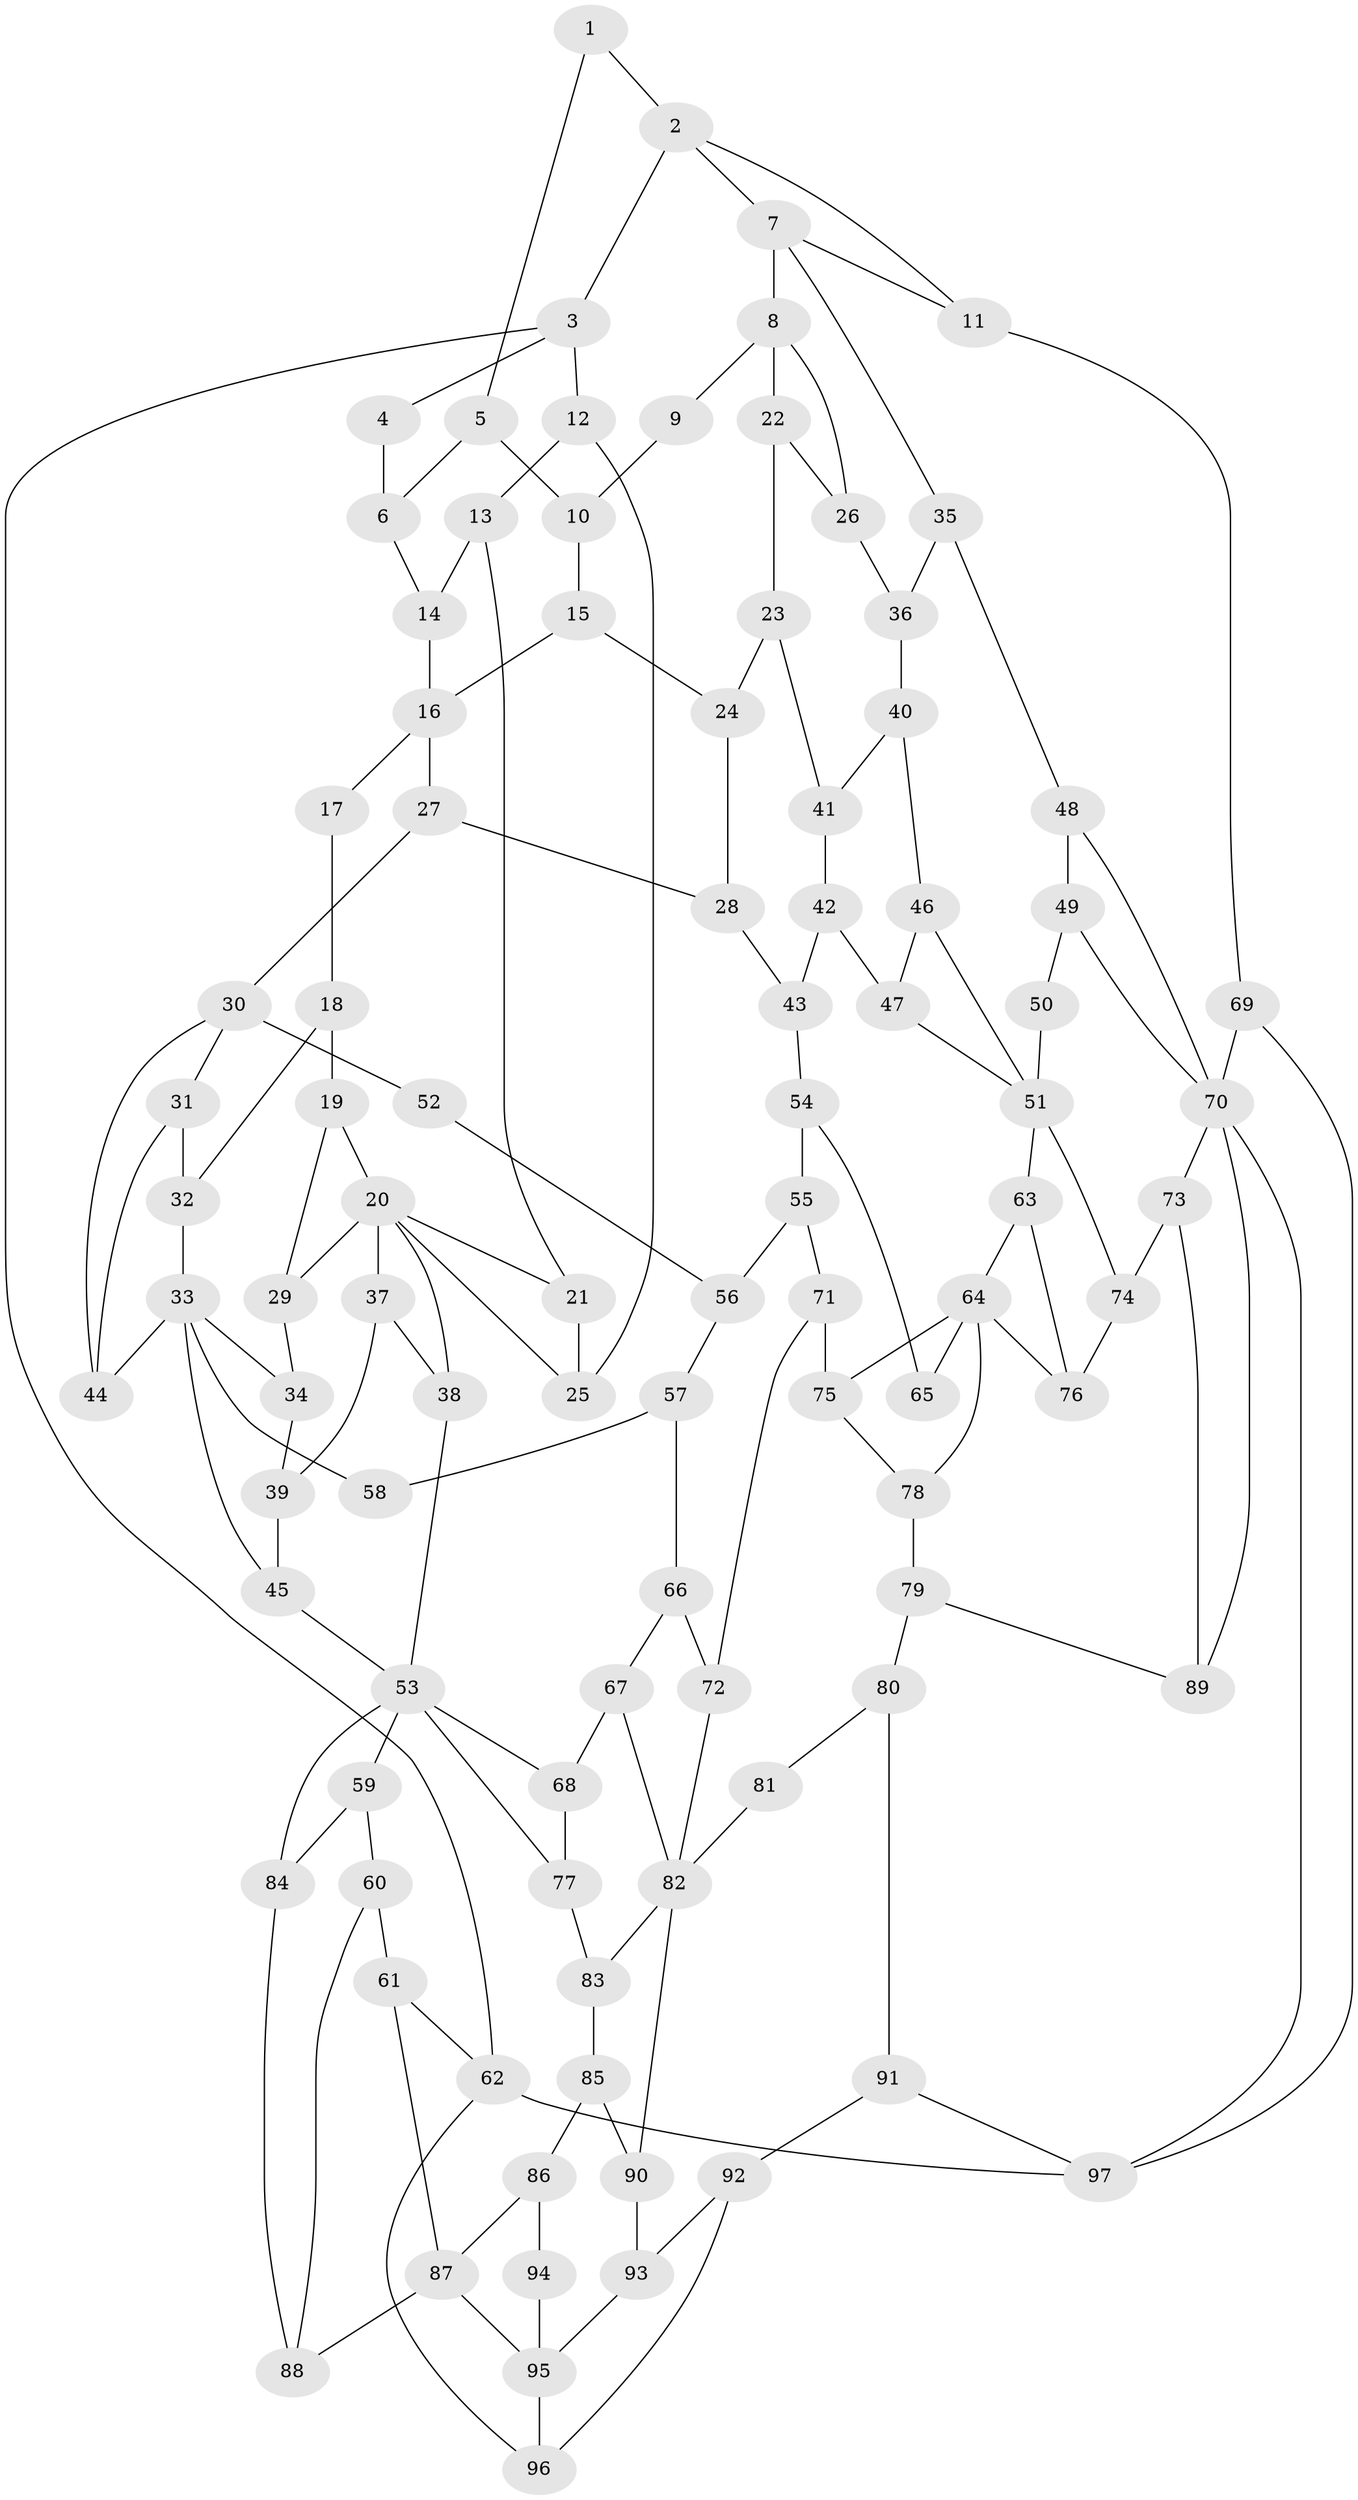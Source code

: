 // original degree distribution, {3: 0.014705882352941176, 4: 0.25, 6: 0.22058823529411764, 5: 0.5147058823529411}
// Generated by graph-tools (version 1.1) at 2025/54/03/04/25 22:54:37]
// undirected, 97 vertices, 154 edges
graph export_dot {
  node [color=gray90,style=filled];
  1;
  2;
  3;
  4;
  5;
  6;
  7;
  8;
  9;
  10;
  11;
  12;
  13;
  14;
  15;
  16;
  17;
  18;
  19;
  20;
  21;
  22;
  23;
  24;
  25;
  26;
  27;
  28;
  29;
  30;
  31;
  32;
  33;
  34;
  35;
  36;
  37;
  38;
  39;
  40;
  41;
  42;
  43;
  44;
  45;
  46;
  47;
  48;
  49;
  50;
  51;
  52;
  53;
  54;
  55;
  56;
  57;
  58;
  59;
  60;
  61;
  62;
  63;
  64;
  65;
  66;
  67;
  68;
  69;
  70;
  71;
  72;
  73;
  74;
  75;
  76;
  77;
  78;
  79;
  80;
  81;
  82;
  83;
  84;
  85;
  86;
  87;
  88;
  89;
  90;
  91;
  92;
  93;
  94;
  95;
  96;
  97;
  1 -- 2 [weight=1.0];
  1 -- 5 [weight=1.0];
  2 -- 3 [weight=1.0];
  2 -- 7 [weight=1.0];
  2 -- 11 [weight=1.0];
  3 -- 4 [weight=1.0];
  3 -- 12 [weight=1.0];
  3 -- 62 [weight=1.0];
  4 -- 6 [weight=1.0];
  5 -- 6 [weight=1.0];
  5 -- 10 [weight=1.0];
  6 -- 14 [weight=1.0];
  7 -- 8 [weight=2.0];
  7 -- 11 [weight=1.0];
  7 -- 35 [weight=1.0];
  8 -- 9 [weight=2.0];
  8 -- 22 [weight=1.0];
  8 -- 26 [weight=1.0];
  9 -- 10 [weight=1.0];
  10 -- 15 [weight=1.0];
  11 -- 69 [weight=1.0];
  12 -- 13 [weight=1.0];
  12 -- 25 [weight=1.0];
  13 -- 14 [weight=1.0];
  13 -- 21 [weight=1.0];
  14 -- 16 [weight=1.0];
  15 -- 16 [weight=1.0];
  15 -- 24 [weight=1.0];
  16 -- 17 [weight=2.0];
  16 -- 27 [weight=2.0];
  17 -- 18 [weight=1.0];
  18 -- 19 [weight=1.0];
  18 -- 32 [weight=1.0];
  19 -- 20 [weight=1.0];
  19 -- 29 [weight=1.0];
  20 -- 21 [weight=1.0];
  20 -- 25 [weight=1.0];
  20 -- 29 [weight=1.0];
  20 -- 37 [weight=1.0];
  20 -- 38 [weight=1.0];
  21 -- 25 [weight=1.0];
  22 -- 23 [weight=1.0];
  22 -- 26 [weight=1.0];
  23 -- 24 [weight=1.0];
  23 -- 41 [weight=1.0];
  24 -- 28 [weight=1.0];
  26 -- 36 [weight=1.0];
  27 -- 28 [weight=1.0];
  27 -- 30 [weight=2.0];
  28 -- 43 [weight=1.0];
  29 -- 34 [weight=1.0];
  30 -- 31 [weight=1.0];
  30 -- 44 [weight=1.0];
  30 -- 52 [weight=2.0];
  31 -- 32 [weight=1.0];
  31 -- 44 [weight=1.0];
  32 -- 33 [weight=1.0];
  33 -- 34 [weight=1.0];
  33 -- 44 [weight=1.0];
  33 -- 45 [weight=1.0];
  33 -- 58 [weight=2.0];
  34 -- 39 [weight=1.0];
  35 -- 36 [weight=1.0];
  35 -- 48 [weight=1.0];
  36 -- 40 [weight=1.0];
  37 -- 38 [weight=1.0];
  37 -- 39 [weight=1.0];
  38 -- 53 [weight=1.0];
  39 -- 45 [weight=1.0];
  40 -- 41 [weight=1.0];
  40 -- 46 [weight=1.0];
  41 -- 42 [weight=1.0];
  42 -- 43 [weight=1.0];
  42 -- 47 [weight=1.0];
  43 -- 54 [weight=1.0];
  45 -- 53 [weight=1.0];
  46 -- 47 [weight=1.0];
  46 -- 51 [weight=1.0];
  47 -- 51 [weight=1.0];
  48 -- 49 [weight=1.0];
  48 -- 70 [weight=1.0];
  49 -- 50 [weight=1.0];
  49 -- 70 [weight=1.0];
  50 -- 51 [weight=2.0];
  51 -- 63 [weight=1.0];
  51 -- 74 [weight=1.0];
  52 -- 56 [weight=1.0];
  53 -- 59 [weight=1.0];
  53 -- 68 [weight=1.0];
  53 -- 77 [weight=1.0];
  53 -- 84 [weight=1.0];
  54 -- 55 [weight=1.0];
  54 -- 65 [weight=1.0];
  55 -- 56 [weight=1.0];
  55 -- 71 [weight=1.0];
  56 -- 57 [weight=1.0];
  57 -- 58 [weight=1.0];
  57 -- 66 [weight=1.0];
  59 -- 60 [weight=1.0];
  59 -- 84 [weight=1.0];
  60 -- 61 [weight=1.0];
  60 -- 88 [weight=1.0];
  61 -- 62 [weight=1.0];
  61 -- 87 [weight=1.0];
  62 -- 96 [weight=1.0];
  62 -- 97 [weight=1.0];
  63 -- 64 [weight=1.0];
  63 -- 76 [weight=1.0];
  64 -- 65 [weight=2.0];
  64 -- 75 [weight=1.0];
  64 -- 76 [weight=1.0];
  64 -- 78 [weight=1.0];
  66 -- 67 [weight=1.0];
  66 -- 72 [weight=1.0];
  67 -- 68 [weight=1.0];
  67 -- 82 [weight=1.0];
  68 -- 77 [weight=1.0];
  69 -- 70 [weight=1.0];
  69 -- 97 [weight=1.0];
  70 -- 73 [weight=1.0];
  70 -- 89 [weight=1.0];
  70 -- 97 [weight=1.0];
  71 -- 72 [weight=1.0];
  71 -- 75 [weight=1.0];
  72 -- 82 [weight=1.0];
  73 -- 74 [weight=1.0];
  73 -- 89 [weight=1.0];
  74 -- 76 [weight=1.0];
  75 -- 78 [weight=1.0];
  77 -- 83 [weight=1.0];
  78 -- 79 [weight=1.0];
  79 -- 80 [weight=1.0];
  79 -- 89 [weight=1.0];
  80 -- 81 [weight=1.0];
  80 -- 91 [weight=1.0];
  81 -- 82 [weight=2.0];
  82 -- 83 [weight=1.0];
  82 -- 90 [weight=1.0];
  83 -- 85 [weight=1.0];
  84 -- 88 [weight=1.0];
  85 -- 86 [weight=1.0];
  85 -- 90 [weight=1.0];
  86 -- 87 [weight=1.0];
  86 -- 94 [weight=1.0];
  87 -- 88 [weight=1.0];
  87 -- 95 [weight=2.0];
  90 -- 93 [weight=1.0];
  91 -- 92 [weight=1.0];
  91 -- 97 [weight=1.0];
  92 -- 93 [weight=1.0];
  92 -- 96 [weight=1.0];
  93 -- 95 [weight=1.0];
  94 -- 95 [weight=2.0];
  95 -- 96 [weight=1.0];
}
